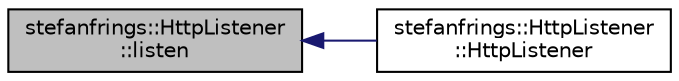 digraph "stefanfrings::HttpListener::listen"
{
  edge [fontname="Helvetica",fontsize="10",labelfontname="Helvetica",labelfontsize="10"];
  node [fontname="Helvetica",fontsize="10",shape=record];
  rankdir="LR";
  Node17 [label="stefanfrings::HttpListener\l::listen",height=0.2,width=0.4,color="black", fillcolor="grey75", style="filled", fontcolor="black"];
  Node17 -> Node18 [dir="back",color="midnightblue",fontsize="10",style="solid",fontname="Helvetica"];
  Node18 [label="stefanfrings::HttpListener\l::HttpListener",height=0.2,width=0.4,color="black", fillcolor="white", style="filled",URL="$classstefanfrings_1_1_http_listener.html#a5ef569cd134e6bd457db70bc1fc01ef2"];
}
